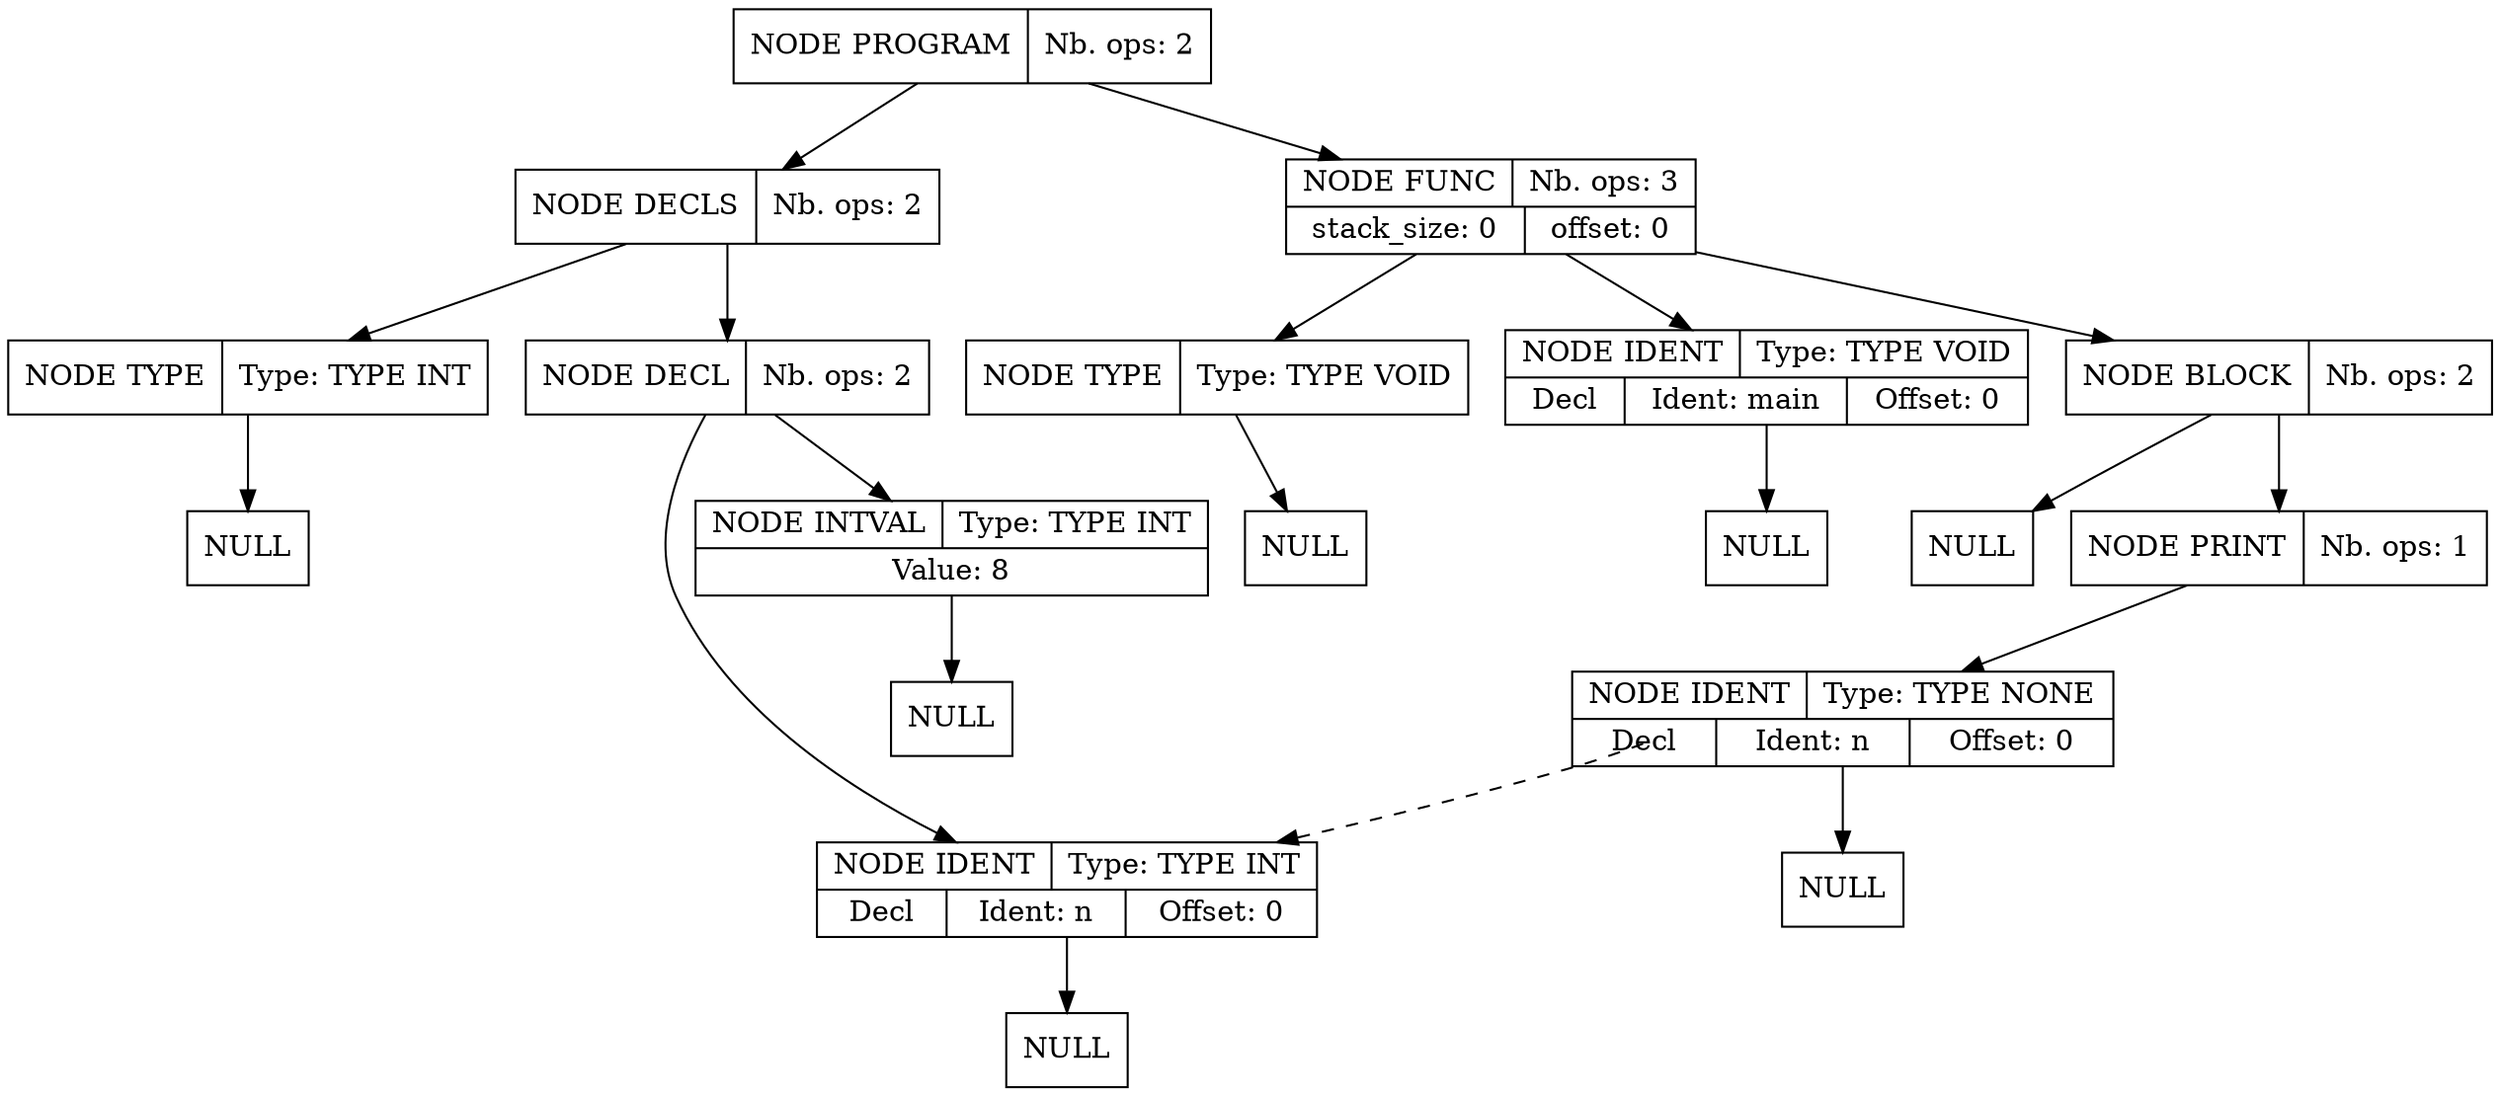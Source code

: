 digraph global_vars {
    N1 [shape=record, label="{{NODE PROGRAM|Nb. ops: 2}}"];
    N2 [shape=record, label="{{NODE DECLS|Nb. ops: 2}}"];
    N3 [shape=record, label="{{NODE TYPE|Type: TYPE INT}}"];
    N4 [shape=record, label="{{NULL}}"];
    edge[tailclip=true];
    N3 -> N4
    edge[tailclip=true];
    N2 -> N3
    N5 [shape=record, label="{{NODE DECL|Nb. ops: 2}}"];
    N6 [shape=record, label="{{NODE IDENT|Type: TYPE INT}|{<decl>Decl      |Ident: n|Offset: 0}}"];
    N7 [shape=record, label="{{NULL}}"];
    edge[tailclip=true];
    N6 -> N7
    edge[tailclip=true];
    N5 -> N6
    N8 [shape=record, label="{{NODE INTVAL|Type: TYPE INT}|{Value: 8}}"];
    N9 [shape=record, label="{{NULL}}"];
    edge[tailclip=true];
    N8 -> N9
    edge[tailclip=true];
    N5 -> N8
    edge[tailclip=true];
    N2 -> N5
    edge[tailclip=true];
    N1 -> N2
    N10 [shape=record, label="{{NODE FUNC|Nb. ops: 3}|{stack_size: 0|offset: 0}}"];
    N11 [shape=record, label="{{NODE TYPE|Type: TYPE VOID}}"];
    N12 [shape=record, label="{{NULL}}"];
    edge[tailclip=true];
    N11 -> N12
    edge[tailclip=true];
    N10 -> N11
    N13 [shape=record, label="{{NODE IDENT|Type: TYPE VOID}|{<decl>Decl      |Ident: main|Offset: 0}}"];
    N14 [shape=record, label="{{NULL}}"];
    edge[tailclip=true];
    N13 -> N14
    edge[tailclip=true];
    N10 -> N13
    N15 [shape=record, label="{{NODE BLOCK|Nb. ops: 2}}"];
    N16 [shape=record, label="{{NULL}}"];
    edge[tailclip=true];
    N15 -> N16
    N17 [shape=record, label="{{NODE PRINT|Nb. ops: 1}}"];
    N18 [shape=record, label="{{NODE IDENT|Type: TYPE NONE}|{<decl>Decl      |Ident: n|Offset: 0}}"];
    edge[tailclip=false];
    "N18":decl:c -> "N6" [style=dashed]
    N19 [shape=record, label="{{NULL}}"];
    edge[tailclip=true];
    N18 -> N19
    edge[tailclip=true];
    N17 -> N18
    edge[tailclip=true];
    N15 -> N17
    edge[tailclip=true];
    N10 -> N15
    edge[tailclip=true];
    N1 -> N10
}